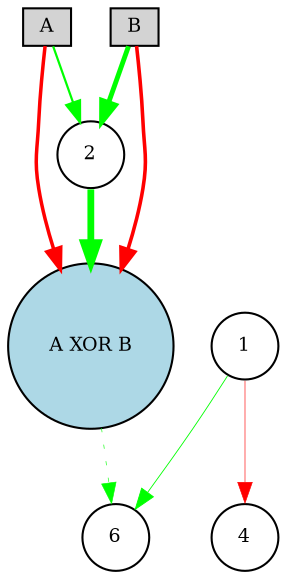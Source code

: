 digraph {
	node [fontsize=9 height=0.2 shape=circle width=0.2]
	A [fillcolor=lightgray shape=box style=filled]
	B [fillcolor=lightgray shape=box style=filled]
	"A XOR B" [fillcolor=lightblue style=filled]
	1 [fillcolor=white style=filled]
	2 [fillcolor=white style=filled]
	4 [fillcolor=white style=filled]
	6 [fillcolor=white style=filled]
	B -> 2 [color=green penwidth=2.34432045944 style=solid]
	A -> "A XOR B" [color=red penwidth=1.687169605 style=solid]
	2 -> "A XOR B" [color=green penwidth=3.26096145947 style=solid]
	A -> 2 [color=green penwidth=1.06238755544 style=solid]
	1 -> 4 [color=red penwidth=0.305277397947 style=solid]
	"A XOR B" -> 6 [color=green penwidth=0.29365404868 style=dotted]
	1 -> 6 [color=green penwidth=0.415881567108 style=solid]
	B -> "A XOR B" [color=red penwidth=1.72258688244 style=solid]
}
